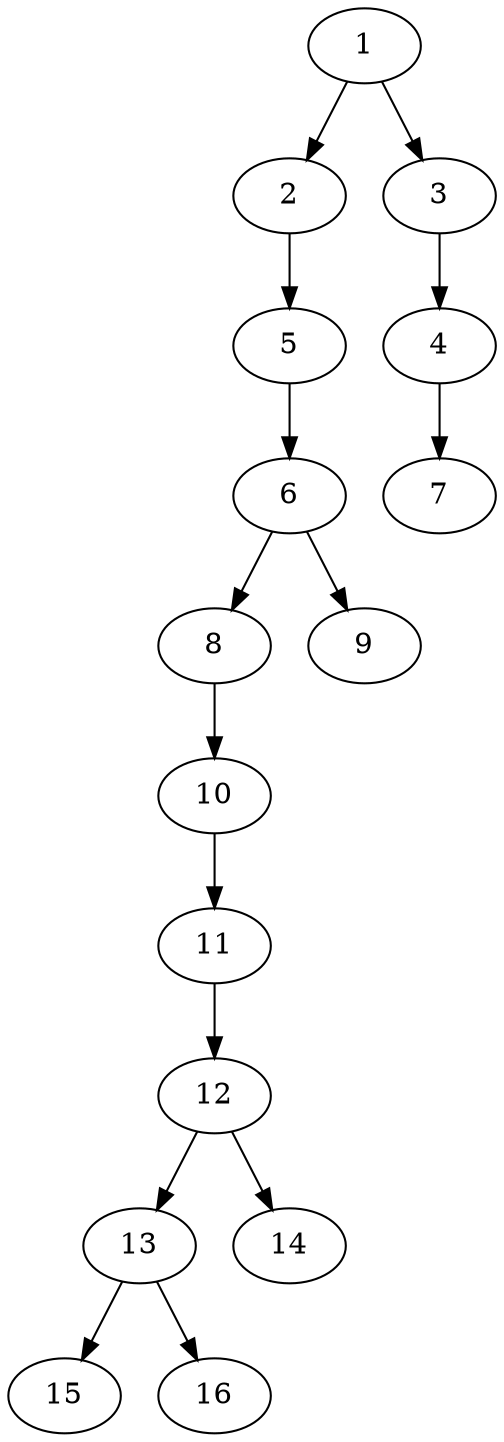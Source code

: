 // DAG (tier=1-easy, mode=compute, n=16, ccr=0.297, fat=0.394, density=0.336, regular=0.699, jump=0.015, mindata=262144, maxdata=2097152)
// DAG automatically generated by daggen at Sun Aug 24 16:33:32 2025
// /home/ermia/Project/Environments/daggen/bin/daggen --dot --ccr 0.297 --fat 0.394 --regular 0.699 --density 0.336 --jump 0.015 --mindata 262144 --maxdata 2097152 -n 16 
digraph G {
  1 [size="34834282617255", alpha="0.06", expect_size="17417141308627"]
  1 -> 2 [size ="1033484894208"]
  1 -> 3 [size ="1033484894208"]
  2 [size="13489682787008192", alpha="0.15", expect_size="6744841393504096"]
  2 -> 5 [size ="5751095427072"]
  3 [size="7579771549106465", alpha="0.12", expect_size="3789885774553232"]
  3 -> 4 [size ="11036128182272"]
  4 [size="40007302534660096", alpha="0.05", expect_size="20003651267330048"]
  4 -> 7 [size ="935799554048"]
  5 [size="2701021111405128", alpha="0.17", expect_size="1350510555702564"]
  5 -> 6 [size ="1616660922368"]
  6 [size="6430539384780488704", alpha="0.15", expect_size="3215269692390244352"]
  6 -> 8 [size ="27664421224448"]
  6 -> 9 [size ="27664421224448"]
  7 [size="4095054989749857", alpha="0.04", expect_size="2047527494874928"]
  8 [size="4522904834277376000", alpha="0.16", expect_size="2261452417138688000"]
  8 -> 10 [size ="21879377100800"]
  9 [size="1365238525415993", alpha="0.08", expect_size="682619262707996"]
  10 [size="5427691240565105", alpha="0.17", expect_size="2713845620282552"]
  10 -> 11 [size ="6555328053248"]
  11 [size="944053044524351488", alpha="0.09", expect_size="472026522262175744"]
  11 -> 12 [size ="7698762432512"]
  12 [size="388732761004727", alpha="0.10", expect_size="194366380502363"]
  12 -> 13 [size ="8355087122432"]
  12 -> 14 [size ="8355087122432"]
  13 [size="692533995824480256", alpha="0.04", expect_size="346266997912240128"]
  13 -> 15 [size ="6262062317568"]
  13 -> 16 [size ="6262062317568"]
  14 [size="2458363508417363968", alpha="0.15", expect_size="1229181754208681984"]
  15 [size="131514670034382", alpha="0.07", expect_size="65757335017191"]
  16 [size="35018420282996716", alpha="0.14", expect_size="17509210141498358"]
}